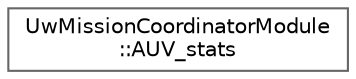 digraph "Graphical Class Hierarchy"
{
 // LATEX_PDF_SIZE
  bgcolor="transparent";
  edge [fontname=Helvetica,fontsize=10,labelfontname=Helvetica,labelfontsize=10];
  node [fontname=Helvetica,fontsize=10,shape=box,height=0.2,width=0.4];
  rankdir="LR";
  Node0 [id="Node000000",label="UwMissionCoordinatorModule\l::AUV_stats",height=0.2,width=0.4,color="grey40", fillcolor="white", style="filled",URL="$structUwMissionCoordinatorModule_1_1AUV__stats.html",tooltip="AUV_stats describes statistics about the AUV follower."];
}
